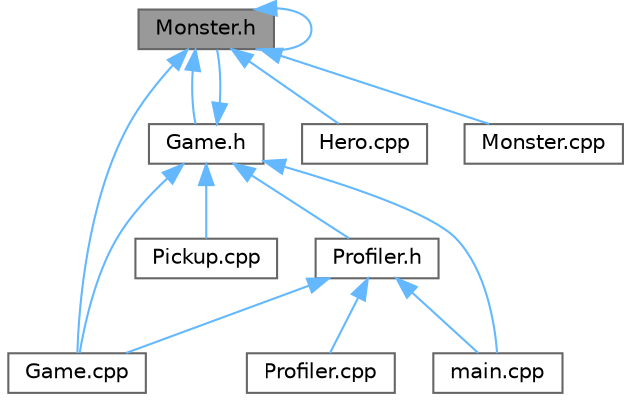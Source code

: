 digraph "Monster.h"
{
 // LATEX_PDF_SIZE
  bgcolor="transparent";
  edge [fontname=Helvetica,fontsize=10,labelfontname=Helvetica,labelfontsize=10];
  node [fontname=Helvetica,fontsize=10,shape=box,height=0.2,width=0.4];
  Node1 [label="Monster.h",height=0.2,width=0.4,color="gray40", fillcolor="grey60", style="filled", fontcolor="black",tooltip=" "];
  Node1 -> Node2 [dir="back",color="steelblue1",style="solid"];
  Node2 [label="Game.cpp",height=0.2,width=0.4,color="grey40", fillcolor="white", style="filled",URL="$_game_8cpp.html",tooltip=" "];
  Node1 -> Node3 [dir="back",color="steelblue1",style="solid"];
  Node3 [label="Game.h",height=0.2,width=0.4,color="grey40", fillcolor="white", style="filled",URL="$_game_8h.html",tooltip=" "];
  Node3 -> Node2 [dir="back",color="steelblue1",style="solid"];
  Node3 -> Node1 [dir="back",color="steelblue1",style="solid"];
  Node3 -> Node4 [dir="back",color="steelblue1",style="solid"];
  Node4 [label="Pickup.cpp",height=0.2,width=0.4,color="grey40", fillcolor="white", style="filled",URL="$_pickup_8cpp.html",tooltip=" "];
  Node3 -> Node5 [dir="back",color="steelblue1",style="solid"];
  Node5 [label="Profiler.h",height=0.2,width=0.4,color="grey40", fillcolor="white", style="filled",URL="$_profiler_8h.html",tooltip=" "];
  Node5 -> Node2 [dir="back",color="steelblue1",style="solid"];
  Node5 -> Node6 [dir="back",color="steelblue1",style="solid"];
  Node6 [label="Profiler.cpp",height=0.2,width=0.4,color="grey40", fillcolor="white", style="filled",URL="$_profiler_8cpp.html",tooltip=" "];
  Node5 -> Node7 [dir="back",color="steelblue1",style="solid"];
  Node7 [label="main.cpp",height=0.2,width=0.4,color="grey40", fillcolor="white", style="filled",URL="$main_8cpp.html",tooltip=" "];
  Node3 -> Node7 [dir="back",color="steelblue1",style="solid"];
  Node1 -> Node8 [dir="back",color="steelblue1",style="solid"];
  Node8 [label="Hero.cpp",height=0.2,width=0.4,color="grey40", fillcolor="white", style="filled",URL="$_hero_8cpp.html",tooltip=" "];
  Node1 -> Node9 [dir="back",color="steelblue1",style="solid"];
  Node9 [label="Monster.cpp",height=0.2,width=0.4,color="grey40", fillcolor="white", style="filled",URL="$_monster_8cpp.html",tooltip=" "];
  Node1 -> Node1 [dir="back",color="steelblue1",style="solid"];
}
